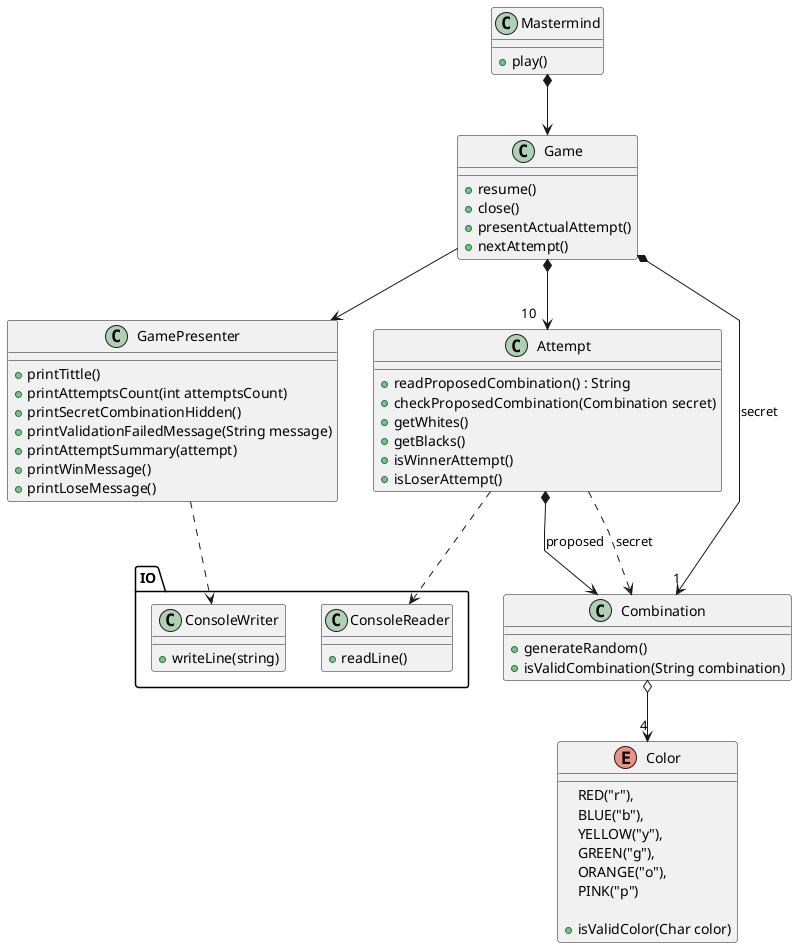 @startuml
skinparam linetype polyline

Class Mastermind {
    + play()
}

Class Game {
    + resume()
    + close()
    + presentActualAttempt()
    + nextAttempt()
}

Class GamePresenter {
    + printTittle()
    + printAttemptsCount(int attemptsCount)
    + printSecretCombinationHidden()
    + printValidationFailedMessage(String message)
    + printAttemptSummary(attempt)
    + printWinMessage()
    + printLoseMessage()
}

Class Attempt {
    + readProposedCombination() : String
    + checkProposedCombination(Combination secret)
    + getWhites()
    + getBlacks()
    + isWinnerAttempt()
    + isLoserAttempt()
}

Enum Color {
    RED("r"),
    BLUE("b"),
    YELLOW("y"),
    GREEN("g"),
    ORANGE("o"),
    PINK("p")

+ isValidColor(Char color)
}

Class Combination {
    + generateRandom()
    + isValidCombination(String combination)
}


Mastermind *--> Game
Game --> GamePresenter
Game *--> "1" Combination : secret
Game *--> "10   " Attempt
GamePresenter ..> IO.ConsoleWriter
Attempt *--> Combination : proposed
Combination o--> "4" Color
Attempt ..> IO.ConsoleReader
Attempt ..> Combination : secret

namespace IO {
    Class ConsoleReader {
        + readLine()
    }
    Class ConsoleWriter {
        + writeLine(string)
    }

}
@enduml
